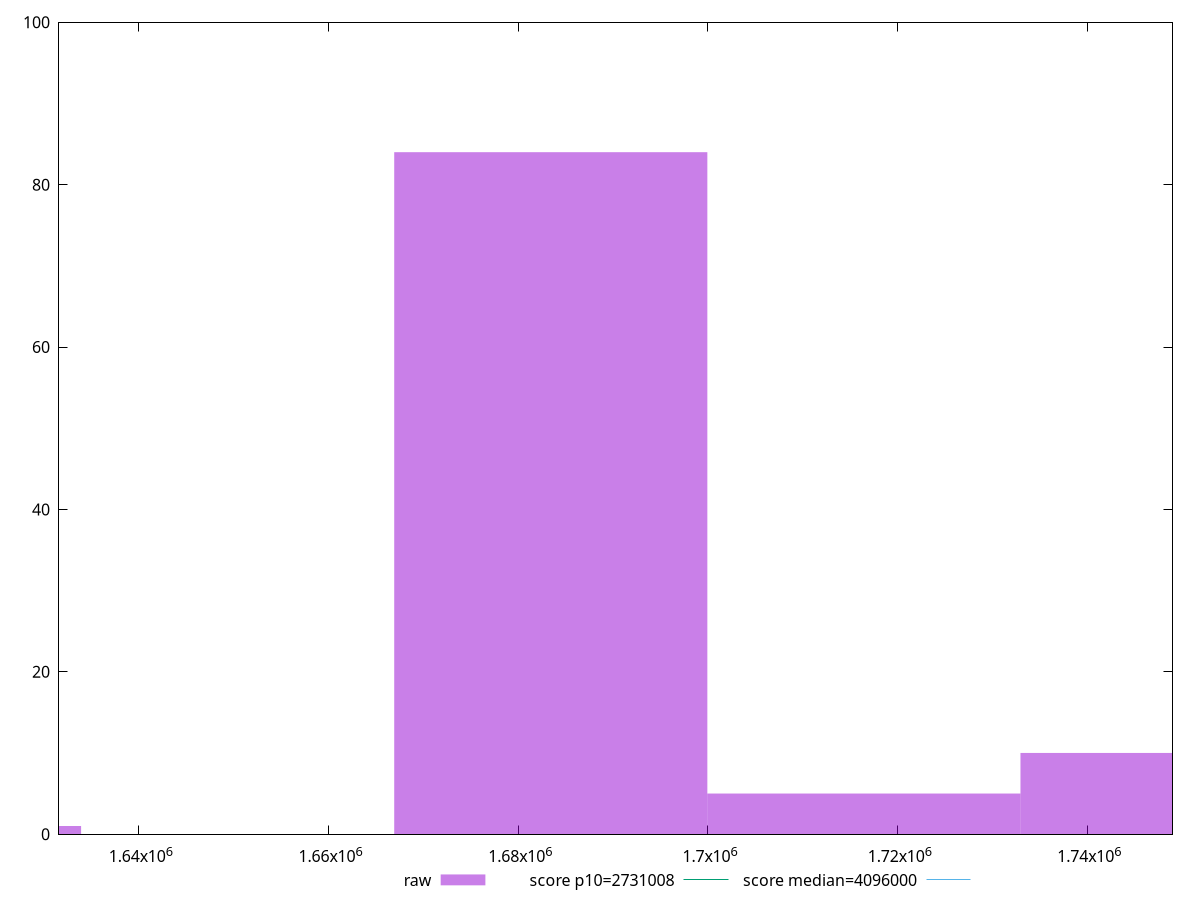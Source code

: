 reset

$raw <<EOF
1749451.9123069865 10
1683434.8590123833 84
1716443.385659685 5
1617417.80571778 1
EOF

set key outside below
set boxwidth 33008.52664730163
set xrange [1631594:1748974]
set yrange [0:100]
set trange [0:100]
set style fill transparent solid 0.5 noborder

set parametric
set terminal svg size 640, 490 enhanced background rgb 'white'
set output "reports/report_00027_2021-02-24T12-40-31.850Z/total-byte-weight/samples/astro/raw/histogram.svg"

plot $raw title "raw" with boxes, \
     2731008,t title "score p10=2731008", \
     4096000,t title "score median=4096000"

reset
